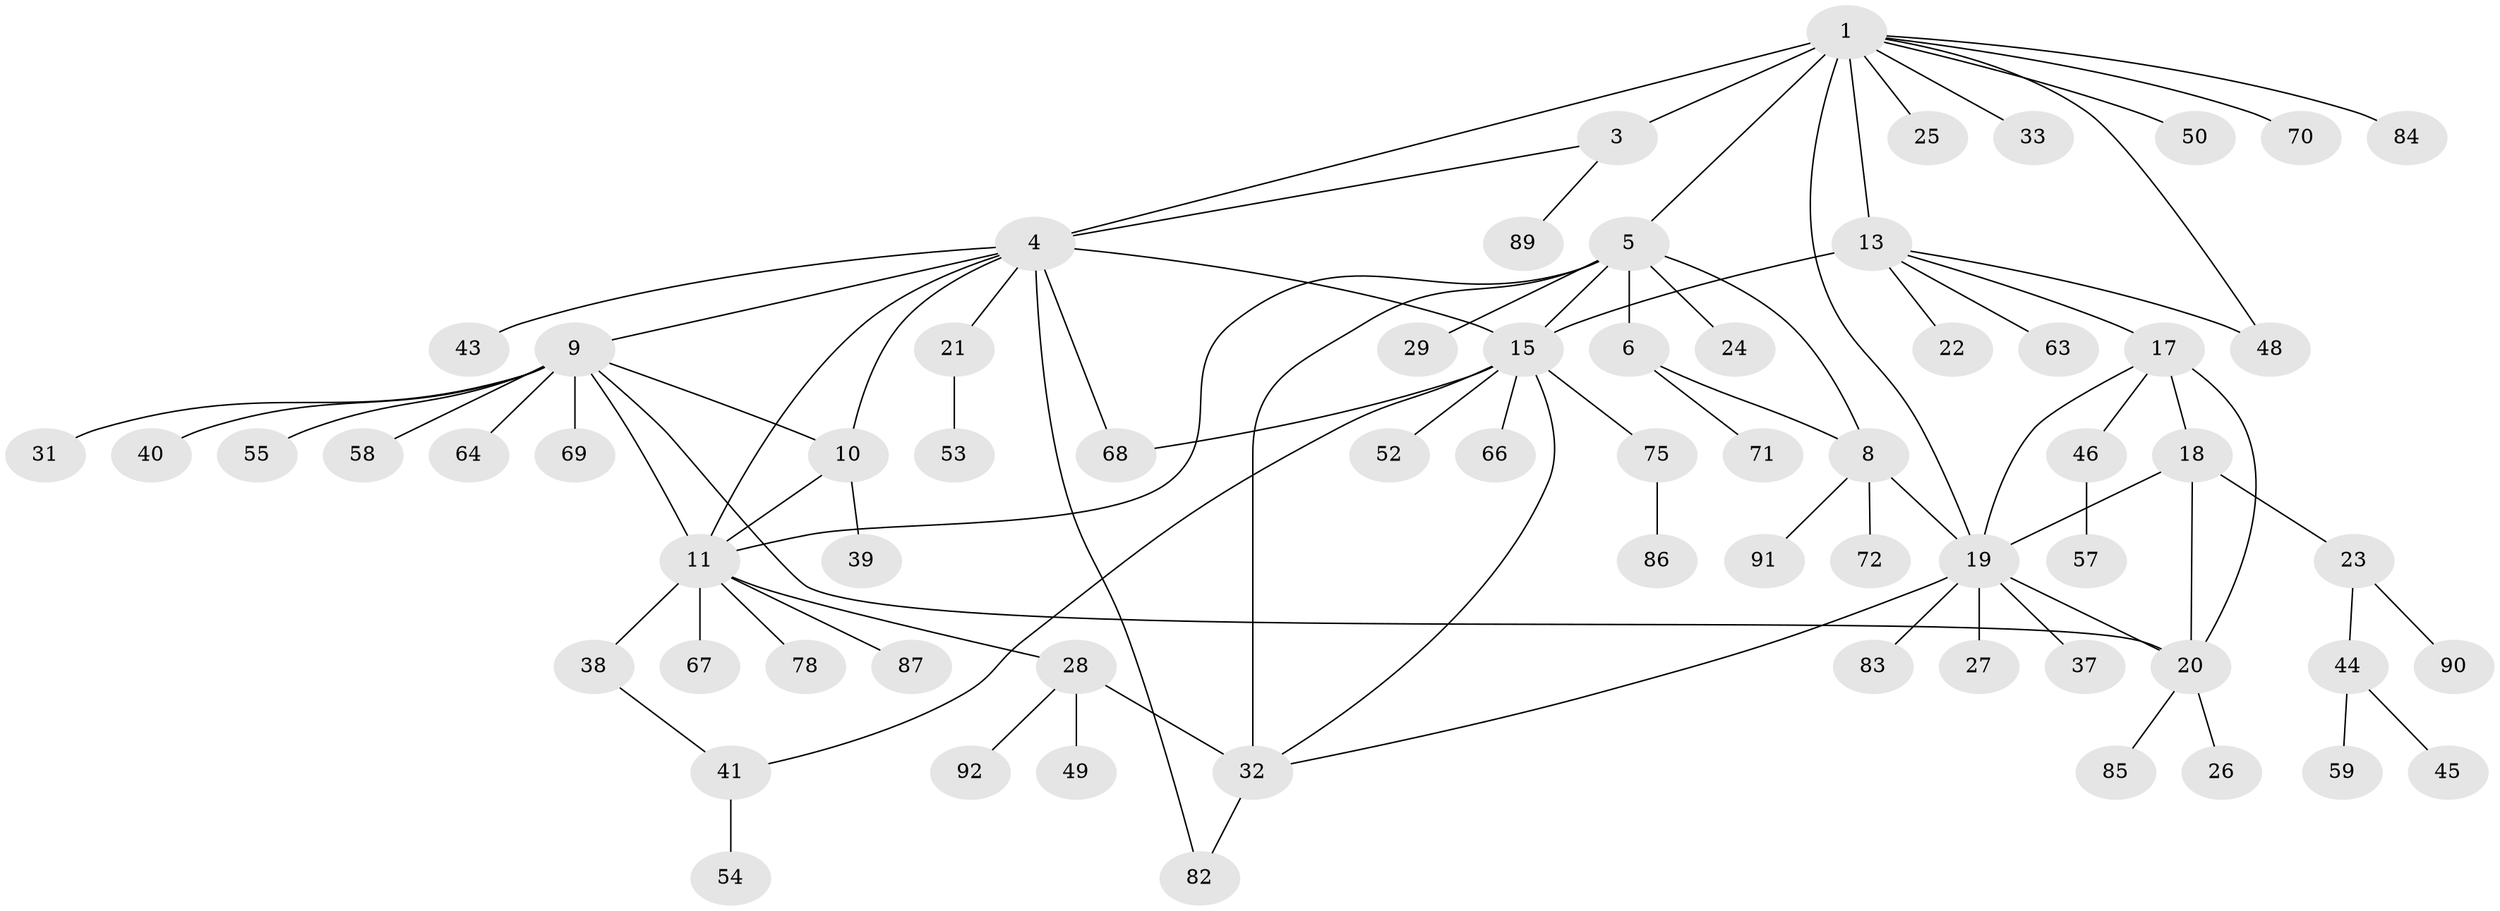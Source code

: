 // Generated by graph-tools (version 1.1) at 2025/24/03/03/25 07:24:11]
// undirected, 67 vertices, 87 edges
graph export_dot {
graph [start="1"]
  node [color=gray90,style=filled];
  1 [super="+2"];
  3;
  4 [super="+12"];
  5 [super="+7"];
  6 [super="+42"];
  8;
  9 [super="+47"];
  10;
  11 [super="+77"];
  13 [super="+14"];
  15 [super="+16"];
  17 [super="+76"];
  18 [super="+74"];
  19 [super="+51"];
  20 [super="+81"];
  21 [super="+30"];
  22 [super="+34"];
  23 [super="+62"];
  24;
  25 [super="+61"];
  26;
  27;
  28 [super="+36"];
  29 [super="+35"];
  31;
  32 [super="+65"];
  33;
  37;
  38;
  39;
  40;
  41 [super="+56"];
  43;
  44 [super="+88"];
  45;
  46;
  48 [super="+79"];
  49;
  50;
  52;
  53;
  54 [super="+60"];
  55;
  57;
  58;
  59;
  63;
  64;
  66;
  67;
  68;
  69;
  70;
  71 [super="+73"];
  72;
  75 [super="+80"];
  78;
  82;
  83;
  84;
  85;
  86;
  87;
  89;
  90;
  91;
  92;
  1 -- 3 [weight=2];
  1 -- 4 [weight=2];
  1 -- 5;
  1 -- 33;
  1 -- 70;
  1 -- 13;
  1 -- 50;
  1 -- 19;
  1 -- 84;
  1 -- 25;
  1 -- 48;
  3 -- 4;
  3 -- 89;
  4 -- 43;
  4 -- 68;
  4 -- 82;
  4 -- 21;
  4 -- 9;
  4 -- 10;
  4 -- 11;
  4 -- 15;
  5 -- 6 [weight=2];
  5 -- 8 [weight=2];
  5 -- 15;
  5 -- 32;
  5 -- 24;
  5 -- 11;
  5 -- 29;
  6 -- 8;
  6 -- 71;
  8 -- 19;
  8 -- 72;
  8 -- 91;
  9 -- 10;
  9 -- 11;
  9 -- 20;
  9 -- 31;
  9 -- 40;
  9 -- 55;
  9 -- 58;
  9 -- 64;
  9 -- 69;
  10 -- 11;
  10 -- 39;
  11 -- 28;
  11 -- 38;
  11 -- 67;
  11 -- 78;
  11 -- 87;
  13 -- 15 [weight=4];
  13 -- 22;
  13 -- 48;
  13 -- 63;
  13 -- 17;
  15 -- 32;
  15 -- 52;
  15 -- 68;
  15 -- 41;
  15 -- 66;
  15 -- 75;
  17 -- 18;
  17 -- 19;
  17 -- 20;
  17 -- 46;
  18 -- 19;
  18 -- 20;
  18 -- 23;
  19 -- 20;
  19 -- 27;
  19 -- 37;
  19 -- 83;
  19 -- 32;
  20 -- 26;
  20 -- 85;
  21 -- 53;
  23 -- 44;
  23 -- 90;
  28 -- 92;
  28 -- 32;
  28 -- 49;
  32 -- 82;
  38 -- 41;
  41 -- 54;
  44 -- 45;
  44 -- 59;
  46 -- 57;
  75 -- 86;
}
